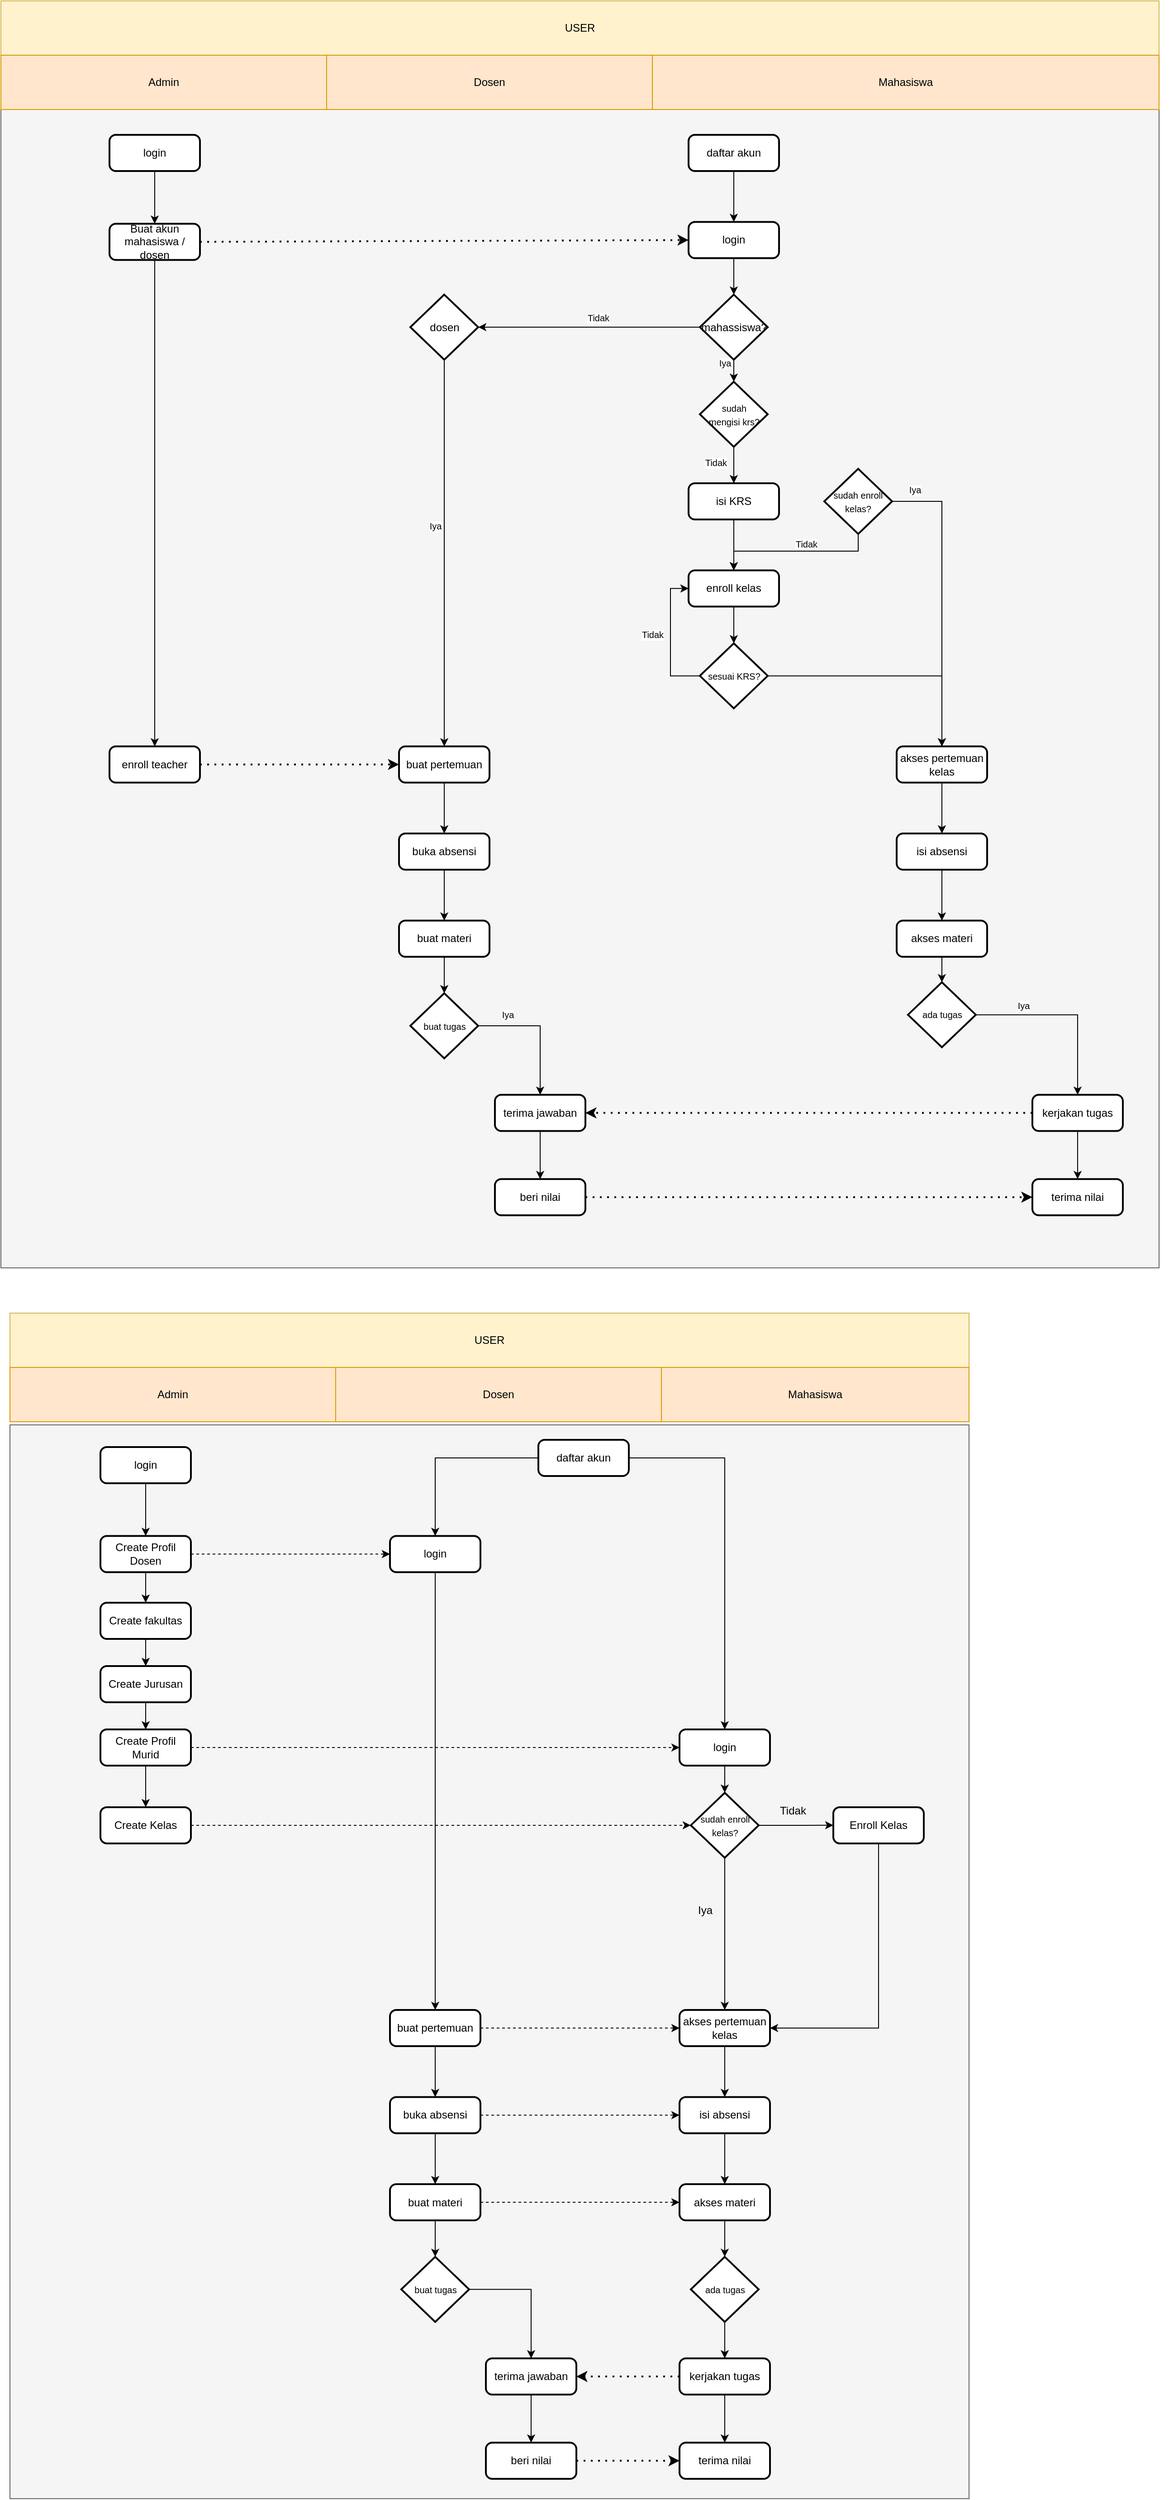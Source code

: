 <mxfile version="18.0.8" type="device"><diagram id="C5RBs43oDa-KdzZeNtuy" name="Page-1"><mxGraphModel dx="1249" dy="1158" grid="1" gridSize="10" guides="1" tooltips="1" connect="1" arrows="1" fold="1" page="1" pageScale="1" pageWidth="827" pageHeight="1169" math="0" shadow="0"><root><mxCell id="WIyWlLk6GJQsqaUBKTNV-0"/><mxCell id="WIyWlLk6GJQsqaUBKTNV-1" parent="WIyWlLk6GJQsqaUBKTNV-0"/><mxCell id="b7F_dF6Ou-ItBb_28GjG-196" value="" style="whiteSpace=wrap;html=1;aspect=fixed;fontSize=10;strokeWidth=1;fillColor=#f5f5f5;strokeColor=#666666;fontColor=#333333;" parent="WIyWlLk6GJQsqaUBKTNV-1" vertex="1"><mxGeometry x="1040" y="240" width="1280" height="1280" as="geometry"/></mxCell><mxCell id="b7F_dF6Ou-ItBb_28GjG-5" value="" style="group" parent="WIyWlLk6GJQsqaUBKTNV-1" vertex="1" connectable="0"><mxGeometry x="1040" y="120" width="1280" height="120" as="geometry"/></mxCell><mxCell id="b7F_dF6Ou-ItBb_28GjG-0" value="USER" style="rounded=0;whiteSpace=wrap;html=1;fillColor=#fff2cc;strokeColor=#d6b656;" parent="b7F_dF6Ou-ItBb_28GjG-5" vertex="1"><mxGeometry width="1280" height="60" as="geometry"/></mxCell><mxCell id="b7F_dF6Ou-ItBb_28GjG-1" value="Admin" style="rounded=0;whiteSpace=wrap;html=1;fillColor=#ffe6cc;strokeColor=#d79b00;" parent="b7F_dF6Ou-ItBb_28GjG-5" vertex="1"><mxGeometry y="60" width="360" height="60" as="geometry"/></mxCell><mxCell id="b7F_dF6Ou-ItBb_28GjG-3" value="Dosen" style="rounded=0;whiteSpace=wrap;html=1;fillColor=#ffe6cc;strokeColor=#d79b00;" parent="b7F_dF6Ou-ItBb_28GjG-5" vertex="1"><mxGeometry x="360" y="60" width="360" height="60" as="geometry"/></mxCell><mxCell id="b7F_dF6Ou-ItBb_28GjG-4" value="Mahasiswa" style="rounded=0;whiteSpace=wrap;html=1;fillColor=#ffe6cc;strokeColor=#d79b00;" parent="b7F_dF6Ou-ItBb_28GjG-5" vertex="1"><mxGeometry x="720" y="60" width="560" height="60" as="geometry"/></mxCell><mxCell id="b7F_dF6Ou-ItBb_28GjG-195" style="edgeStyle=orthogonalEdgeStyle;rounded=0;orthogonalLoop=1;jettySize=auto;html=1;entryX=0.5;entryY=0;entryDx=0;entryDy=0;fontSize=10;endArrow=classic;endFill=1;" parent="WIyWlLk6GJQsqaUBKTNV-1" source="b7F_dF6Ou-ItBb_28GjG-115" target="b7F_dF6Ou-ItBb_28GjG-159" edge="1"><mxGeometry relative="1" as="geometry"/></mxCell><mxCell id="b7F_dF6Ou-ItBb_28GjG-115" value="&lt;font style=&quot;font-size: 12px&quot;&gt;Buat akun mahasiswa / dosen&lt;/font&gt;" style="rounded=1;whiteSpace=wrap;html=1;absoluteArcSize=1;arcSize=14;strokeWidth=2;fontSize=10;perimeterSpacing=0;" parent="WIyWlLk6GJQsqaUBKTNV-1" vertex="1"><mxGeometry x="1160" y="366.25" width="100" height="40" as="geometry"/></mxCell><mxCell id="b7F_dF6Ou-ItBb_28GjG-172" style="edgeStyle=orthogonalEdgeStyle;rounded=0;orthogonalLoop=1;jettySize=auto;html=1;entryX=0.5;entryY=0;entryDx=0;entryDy=0;fontSize=10;" parent="WIyWlLk6GJQsqaUBKTNV-1" source="b7F_dF6Ou-ItBb_28GjG-120" target="b7F_dF6Ou-ItBb_28GjG-125" edge="1"><mxGeometry relative="1" as="geometry"/></mxCell><mxCell id="b7F_dF6Ou-ItBb_28GjG-120" value="&lt;font style=&quot;font-size: 12px&quot;&gt;isi KRS&lt;/font&gt;" style="rounded=1;whiteSpace=wrap;html=1;absoluteArcSize=1;arcSize=14;strokeWidth=2;fontSize=10;" parent="WIyWlLk6GJQsqaUBKTNV-1" vertex="1"><mxGeometry x="1800" y="653" width="100" height="40" as="geometry"/></mxCell><mxCell id="b7F_dF6Ou-ItBb_28GjG-173" style="edgeStyle=orthogonalEdgeStyle;rounded=0;orthogonalLoop=1;jettySize=auto;html=1;entryX=0.5;entryY=0;entryDx=0;entryDy=0;entryPerimeter=0;fontSize=10;" parent="WIyWlLk6GJQsqaUBKTNV-1" source="b7F_dF6Ou-ItBb_28GjG-125" target="b7F_dF6Ou-ItBb_28GjG-129" edge="1"><mxGeometry relative="1" as="geometry"/></mxCell><mxCell id="b7F_dF6Ou-ItBb_28GjG-125" value="&lt;font style=&quot;font-size: 12px&quot;&gt;enroll kelas&lt;/font&gt;" style="rounded=1;whiteSpace=wrap;html=1;absoluteArcSize=1;arcSize=14;strokeWidth=2;fontSize=10;" parent="WIyWlLk6GJQsqaUBKTNV-1" vertex="1"><mxGeometry x="1800" y="749.25" width="100" height="40" as="geometry"/></mxCell><mxCell id="b7F_dF6Ou-ItBb_28GjG-176" style="edgeStyle=orthogonalEdgeStyle;rounded=0;orthogonalLoop=1;jettySize=auto;html=1;entryX=0.5;entryY=0;entryDx=0;entryDy=0;fontSize=10;" parent="WIyWlLk6GJQsqaUBKTNV-1" source="b7F_dF6Ou-ItBb_28GjG-126" target="b7F_dF6Ou-ItBb_28GjG-125" edge="1"><mxGeometry relative="1" as="geometry"><Array as="points"><mxPoint x="1988" y="728"/><mxPoint x="1850" y="728"/></Array></mxGeometry></mxCell><mxCell id="b7F_dF6Ou-ItBb_28GjG-177" style="edgeStyle=orthogonalEdgeStyle;rounded=0;orthogonalLoop=1;jettySize=auto;html=1;fontSize=10;" parent="WIyWlLk6GJQsqaUBKTNV-1" source="b7F_dF6Ou-ItBb_28GjG-126" target="b7F_dF6Ou-ItBb_28GjG-130" edge="1"><mxGeometry relative="1" as="geometry"/></mxCell><mxCell id="b7F_dF6Ou-ItBb_28GjG-126" value="&lt;span style=&quot;font-size: 10px&quot;&gt;sudah enroll kelas?&lt;/span&gt;" style="strokeWidth=2;html=1;shape=mxgraph.flowchart.decision;whiteSpace=wrap;fontSize=12;" parent="WIyWlLk6GJQsqaUBKTNV-1" vertex="1"><mxGeometry x="1950" y="637.07" width="75" height="71.88" as="geometry"/></mxCell><mxCell id="b7F_dF6Ou-ItBb_28GjG-174" style="edgeStyle=orthogonalEdgeStyle;rounded=0;orthogonalLoop=1;jettySize=auto;html=1;fontSize=10;" parent="WIyWlLk6GJQsqaUBKTNV-1" source="b7F_dF6Ou-ItBb_28GjG-129" target="b7F_dF6Ou-ItBb_28GjG-130" edge="1"><mxGeometry relative="1" as="geometry"/></mxCell><mxCell id="b7F_dF6Ou-ItBb_28GjG-178" style="edgeStyle=orthogonalEdgeStyle;rounded=0;orthogonalLoop=1;jettySize=auto;html=1;entryX=0;entryY=0.5;entryDx=0;entryDy=0;fontSize=10;" parent="WIyWlLk6GJQsqaUBKTNV-1" source="b7F_dF6Ou-ItBb_28GjG-129" target="b7F_dF6Ou-ItBb_28GjG-125" edge="1"><mxGeometry relative="1" as="geometry"><Array as="points"><mxPoint x="1780" y="866"/><mxPoint x="1780" y="769"/></Array></mxGeometry></mxCell><mxCell id="b7F_dF6Ou-ItBb_28GjG-129" value="&lt;span style=&quot;font-size: 10px&quot;&gt;sesuai KRS?&lt;/span&gt;" style="strokeWidth=2;html=1;shape=mxgraph.flowchart.decision;whiteSpace=wrap;fontSize=12;" parent="WIyWlLk6GJQsqaUBKTNV-1" vertex="1"><mxGeometry x="1812.5" y="829.87" width="75" height="71.88" as="geometry"/></mxCell><mxCell id="b7F_dF6Ou-ItBb_28GjG-179" style="edgeStyle=orthogonalEdgeStyle;rounded=0;orthogonalLoop=1;jettySize=auto;html=1;entryX=0.5;entryY=0;entryDx=0;entryDy=0;fontSize=10;" parent="WIyWlLk6GJQsqaUBKTNV-1" source="b7F_dF6Ou-ItBb_28GjG-130" target="b7F_dF6Ou-ItBb_28GjG-143" edge="1"><mxGeometry relative="1" as="geometry"/></mxCell><mxCell id="b7F_dF6Ou-ItBb_28GjG-130" value="&lt;span style=&quot;font-size: 12px&quot;&gt;akses pertemuan kelas&lt;/span&gt;" style="rounded=1;whiteSpace=wrap;html=1;absoluteArcSize=1;arcSize=14;strokeWidth=2;fontSize=10;" parent="WIyWlLk6GJQsqaUBKTNV-1" vertex="1"><mxGeometry x="2030" y="943.76" width="100" height="40" as="geometry"/></mxCell><mxCell id="b7F_dF6Ou-ItBb_28GjG-180" style="edgeStyle=orthogonalEdgeStyle;rounded=0;orthogonalLoop=1;jettySize=auto;html=1;entryX=0.5;entryY=0;entryDx=0;entryDy=0;fontSize=10;" parent="WIyWlLk6GJQsqaUBKTNV-1" source="b7F_dF6Ou-ItBb_28GjG-143" target="b7F_dF6Ou-ItBb_28GjG-145" edge="1"><mxGeometry relative="1" as="geometry"/></mxCell><mxCell id="b7F_dF6Ou-ItBb_28GjG-143" value="&lt;span style=&quot;font-size: 12px&quot;&gt;isi absensi&lt;/span&gt;" style="rounded=1;whiteSpace=wrap;html=1;absoluteArcSize=1;arcSize=14;strokeWidth=2;fontSize=10;" parent="WIyWlLk6GJQsqaUBKTNV-1" vertex="1"><mxGeometry x="2030" y="1040.0" width="100" height="40" as="geometry"/></mxCell><mxCell id="b7F_dF6Ou-ItBb_28GjG-181" style="edgeStyle=orthogonalEdgeStyle;rounded=0;orthogonalLoop=1;jettySize=auto;html=1;fontSize=10;" parent="WIyWlLk6GJQsqaUBKTNV-1" source="b7F_dF6Ou-ItBb_28GjG-145" target="b7F_dF6Ou-ItBb_28GjG-146" edge="1"><mxGeometry relative="1" as="geometry"/></mxCell><mxCell id="b7F_dF6Ou-ItBb_28GjG-145" value="&lt;span style=&quot;font-size: 12px&quot;&gt;akses materi&lt;/span&gt;" style="rounded=1;whiteSpace=wrap;html=1;absoluteArcSize=1;arcSize=14;strokeWidth=2;fontSize=10;" parent="WIyWlLk6GJQsqaUBKTNV-1" vertex="1"><mxGeometry x="2030" y="1136.26" width="100" height="40" as="geometry"/></mxCell><mxCell id="b7F_dF6Ou-ItBb_28GjG-182" style="edgeStyle=orthogonalEdgeStyle;rounded=0;orthogonalLoop=1;jettySize=auto;html=1;entryX=0.5;entryY=0;entryDx=0;entryDy=0;fontSize=10;" parent="WIyWlLk6GJQsqaUBKTNV-1" source="b7F_dF6Ou-ItBb_28GjG-146" target="b7F_dF6Ou-ItBb_28GjG-147" edge="1"><mxGeometry relative="1" as="geometry"/></mxCell><mxCell id="b7F_dF6Ou-ItBb_28GjG-146" value="&lt;span style=&quot;font-size: 10px&quot;&gt;ada tugas&lt;/span&gt;" style="strokeWidth=2;html=1;shape=mxgraph.flowchart.decision;whiteSpace=wrap;fontSize=12;" parent="WIyWlLk6GJQsqaUBKTNV-1" vertex="1"><mxGeometry x="2042.5" y="1204.38" width="75" height="71.88" as="geometry"/></mxCell><mxCell id="b7F_dF6Ou-ItBb_28GjG-183" style="edgeStyle=orthogonalEdgeStyle;rounded=0;orthogonalLoop=1;jettySize=auto;html=1;entryX=0.5;entryY=0;entryDx=0;entryDy=0;fontSize=10;" parent="WIyWlLk6GJQsqaUBKTNV-1" source="b7F_dF6Ou-ItBb_28GjG-147" target="b7F_dF6Ou-ItBb_28GjG-148" edge="1"><mxGeometry relative="1" as="geometry"/></mxCell><mxCell id="b7F_dF6Ou-ItBb_28GjG-147" value="&lt;span style=&quot;font-size: 12px&quot;&gt;kerjakan tugas&lt;/span&gt;" style="rounded=1;whiteSpace=wrap;html=1;absoluteArcSize=1;arcSize=14;strokeWidth=2;fontSize=10;" parent="WIyWlLk6GJQsqaUBKTNV-1" vertex="1"><mxGeometry x="2180" y="1328.75" width="100" height="40" as="geometry"/></mxCell><mxCell id="b7F_dF6Ou-ItBb_28GjG-148" value="&lt;span style=&quot;font-size: 12px&quot;&gt;terima nilai&lt;/span&gt;" style="rounded=1;whiteSpace=wrap;html=1;absoluteArcSize=1;arcSize=14;strokeWidth=2;fontSize=10;" parent="WIyWlLk6GJQsqaUBKTNV-1" vertex="1"><mxGeometry x="2180" y="1421.88" width="100" height="40" as="geometry"/></mxCell><mxCell id="b7F_dF6Ou-ItBb_28GjG-185" style="edgeStyle=orthogonalEdgeStyle;rounded=0;orthogonalLoop=1;jettySize=auto;html=1;fontSize=10;" parent="WIyWlLk6GJQsqaUBKTNV-1" source="b7F_dF6Ou-ItBb_28GjG-151" target="b7F_dF6Ou-ItBb_28GjG-152" edge="1"><mxGeometry relative="1" as="geometry"/></mxCell><mxCell id="b7F_dF6Ou-ItBb_28GjG-151" value="&lt;span style=&quot;font-size: 12px&quot;&gt;buat pertemuan&lt;/span&gt;" style="rounded=1;whiteSpace=wrap;html=1;absoluteArcSize=1;arcSize=14;strokeWidth=2;fontSize=10;" parent="WIyWlLk6GJQsqaUBKTNV-1" vertex="1"><mxGeometry x="1480" y="943.76" width="100" height="40" as="geometry"/></mxCell><mxCell id="b7F_dF6Ou-ItBb_28GjG-186" style="edgeStyle=orthogonalEdgeStyle;rounded=0;orthogonalLoop=1;jettySize=auto;html=1;fontSize=10;" parent="WIyWlLk6GJQsqaUBKTNV-1" source="b7F_dF6Ou-ItBb_28GjG-152" target="b7F_dF6Ou-ItBb_28GjG-153" edge="1"><mxGeometry relative="1" as="geometry"/></mxCell><mxCell id="b7F_dF6Ou-ItBb_28GjG-152" value="&lt;span style=&quot;font-size: 12px&quot;&gt;buka absensi&lt;/span&gt;" style="rounded=1;whiteSpace=wrap;html=1;absoluteArcSize=1;arcSize=14;strokeWidth=2;fontSize=10;" parent="WIyWlLk6GJQsqaUBKTNV-1" vertex="1"><mxGeometry x="1480" y="1040" width="100" height="40" as="geometry"/></mxCell><mxCell id="b7F_dF6Ou-ItBb_28GjG-187" style="edgeStyle=orthogonalEdgeStyle;rounded=0;orthogonalLoop=1;jettySize=auto;html=1;fontSize=10;" parent="WIyWlLk6GJQsqaUBKTNV-1" source="b7F_dF6Ou-ItBb_28GjG-153" target="b7F_dF6Ou-ItBb_28GjG-154" edge="1"><mxGeometry relative="1" as="geometry"/></mxCell><mxCell id="b7F_dF6Ou-ItBb_28GjG-153" value="&lt;span style=&quot;font-size: 12px&quot;&gt;buat materi&lt;/span&gt;" style="rounded=1;whiteSpace=wrap;html=1;absoluteArcSize=1;arcSize=14;strokeWidth=2;fontSize=10;" parent="WIyWlLk6GJQsqaUBKTNV-1" vertex="1"><mxGeometry x="1480" y="1136.26" width="100" height="40" as="geometry"/></mxCell><mxCell id="b7F_dF6Ou-ItBb_28GjG-188" style="edgeStyle=orthogonalEdgeStyle;rounded=0;orthogonalLoop=1;jettySize=auto;html=1;fontSize=10;" parent="WIyWlLk6GJQsqaUBKTNV-1" source="b7F_dF6Ou-ItBb_28GjG-154" target="b7F_dF6Ou-ItBb_28GjG-155" edge="1"><mxGeometry relative="1" as="geometry"/></mxCell><mxCell id="b7F_dF6Ou-ItBb_28GjG-154" value="&lt;span style=&quot;font-size: 10px&quot;&gt;buat tugas&lt;/span&gt;" style="strokeWidth=2;html=1;shape=mxgraph.flowchart.decision;whiteSpace=wrap;fontSize=12;" parent="WIyWlLk6GJQsqaUBKTNV-1" vertex="1"><mxGeometry x="1492.5" y="1216.57" width="75" height="71.88" as="geometry"/></mxCell><mxCell id="b7F_dF6Ou-ItBb_28GjG-189" style="edgeStyle=orthogonalEdgeStyle;rounded=0;orthogonalLoop=1;jettySize=auto;html=1;fontSize=10;" parent="WIyWlLk6GJQsqaUBKTNV-1" source="b7F_dF6Ou-ItBb_28GjG-155" target="b7F_dF6Ou-ItBb_28GjG-158" edge="1"><mxGeometry relative="1" as="geometry"/></mxCell><mxCell id="b7F_dF6Ou-ItBb_28GjG-155" value="&lt;span style=&quot;font-size: 12px&quot;&gt;terima jawaban&lt;/span&gt;" style="rounded=1;whiteSpace=wrap;html=1;absoluteArcSize=1;arcSize=14;strokeWidth=2;fontSize=10;" parent="WIyWlLk6GJQsqaUBKTNV-1" vertex="1"><mxGeometry x="1586" y="1328.75" width="100" height="40" as="geometry"/></mxCell><mxCell id="b7F_dF6Ou-ItBb_28GjG-158" value="&lt;span style=&quot;font-size: 12px&quot;&gt;beri nilai&lt;/span&gt;" style="rounded=1;whiteSpace=wrap;html=1;absoluteArcSize=1;arcSize=14;strokeWidth=2;fontSize=10;" parent="WIyWlLk6GJQsqaUBKTNV-1" vertex="1"><mxGeometry x="1586" y="1421.88" width="100" height="40" as="geometry"/></mxCell><mxCell id="b7F_dF6Ou-ItBb_28GjG-159" value="&lt;font style=&quot;font-size: 12px&quot;&gt;enroll teacher&lt;/font&gt;" style="rounded=1;whiteSpace=wrap;html=1;absoluteArcSize=1;arcSize=14;strokeWidth=2;fontSize=10;" parent="WIyWlLk6GJQsqaUBKTNV-1" vertex="1"><mxGeometry x="1160" y="943.76" width="100" height="40" as="geometry"/></mxCell><mxCell id="b7F_dF6Ou-ItBb_28GjG-165" style="edgeStyle=orthogonalEdgeStyle;rounded=0;orthogonalLoop=1;jettySize=auto;html=1;entryX=0.5;entryY=0;entryDx=0;entryDy=0;fontSize=10;" parent="WIyWlLk6GJQsqaUBKTNV-1" source="b7F_dF6Ou-ItBb_28GjG-161" target="b7F_dF6Ou-ItBb_28GjG-162" edge="1"><mxGeometry relative="1" as="geometry"/></mxCell><mxCell id="b7F_dF6Ou-ItBb_28GjG-161" value="&lt;font style=&quot;font-size: 12px&quot;&gt;daftar akun&lt;/font&gt;" style="rounded=1;whiteSpace=wrap;html=1;absoluteArcSize=1;arcSize=14;strokeWidth=2;fontSize=10;" parent="WIyWlLk6GJQsqaUBKTNV-1" vertex="1"><mxGeometry x="1800" y="268" width="100" height="40" as="geometry"/></mxCell><mxCell id="b7F_dF6Ou-ItBb_28GjG-166" style="edgeStyle=orthogonalEdgeStyle;rounded=0;orthogonalLoop=1;jettySize=auto;html=1;entryX=0.5;entryY=0;entryDx=0;entryDy=0;entryPerimeter=0;fontSize=10;" parent="WIyWlLk6GJQsqaUBKTNV-1" source="b7F_dF6Ou-ItBb_28GjG-162" target="b7F_dF6Ou-ItBb_28GjG-163" edge="1"><mxGeometry relative="1" as="geometry"/></mxCell><mxCell id="b7F_dF6Ou-ItBb_28GjG-162" value="&lt;font style=&quot;font-size: 12px&quot;&gt;login&lt;/font&gt;" style="rounded=1;whiteSpace=wrap;html=1;absoluteArcSize=1;arcSize=14;strokeWidth=2;fontSize=10;" parent="WIyWlLk6GJQsqaUBKTNV-1" vertex="1"><mxGeometry x="1800" y="364.25" width="100" height="40" as="geometry"/></mxCell><mxCell id="b7F_dF6Ou-ItBb_28GjG-169" style="edgeStyle=orthogonalEdgeStyle;rounded=0;orthogonalLoop=1;jettySize=auto;html=1;entryX=1;entryY=0.5;entryDx=0;entryDy=0;entryPerimeter=0;fontSize=10;" parent="WIyWlLk6GJQsqaUBKTNV-1" source="b7F_dF6Ou-ItBb_28GjG-163" target="b7F_dF6Ou-ItBb_28GjG-167" edge="1"><mxGeometry relative="1" as="geometry"/></mxCell><mxCell id="b7F_dF6Ou-ItBb_28GjG-197" value="Tidak" style="edgeLabel;html=1;align=center;verticalAlign=middle;resizable=0;points=[];fontSize=10;" parent="b7F_dF6Ou-ItBb_28GjG-169" vertex="1" connectable="0"><mxGeometry x="-0.083" y="1" relative="1" as="geometry"><mxPoint y="-12" as="offset"/></mxGeometry></mxCell><mxCell id="b7F_dF6Ou-ItBb_28GjG-198" value="Tidak" style="edgeLabel;html=1;align=center;verticalAlign=middle;resizable=0;points=[];fontSize=10;" parent="b7F_dF6Ou-ItBb_28GjG-169" vertex="1" connectable="0"><mxGeometry x="-0.083" y="1" relative="1" as="geometry"><mxPoint x="130" y="148" as="offset"/></mxGeometry></mxCell><mxCell id="b7F_dF6Ou-ItBb_28GjG-199" value="Tidak" style="edgeLabel;html=1;align=center;verticalAlign=middle;resizable=0;points=[];fontSize=10;" parent="b7F_dF6Ou-ItBb_28GjG-169" vertex="1" connectable="0"><mxGeometry x="-0.083" y="1" relative="1" as="geometry"><mxPoint x="230" y="238" as="offset"/></mxGeometry></mxCell><mxCell id="b7F_dF6Ou-ItBb_28GjG-200" value="Tidak" style="edgeLabel;html=1;align=center;verticalAlign=middle;resizable=0;points=[];fontSize=10;" parent="b7F_dF6Ou-ItBb_28GjG-169" vertex="1" connectable="0"><mxGeometry x="-0.083" y="1" relative="1" as="geometry"><mxPoint x="60" y="338" as="offset"/></mxGeometry></mxCell><mxCell id="b7F_dF6Ou-ItBb_28GjG-201" value="Iya" style="edgeLabel;html=1;align=center;verticalAlign=middle;resizable=0;points=[];fontSize=10;" parent="b7F_dF6Ou-ItBb_28GjG-169" vertex="1" connectable="0"><mxGeometry x="-0.083" y="1" relative="1" as="geometry"><mxPoint x="470" y="748" as="offset"/></mxGeometry></mxCell><mxCell id="b7F_dF6Ou-ItBb_28GjG-202" value="Iya" style="edgeLabel;html=1;align=center;verticalAlign=middle;resizable=0;points=[];fontSize=10;" parent="b7F_dF6Ou-ItBb_28GjG-169" vertex="1" connectable="0"><mxGeometry x="-0.083" y="1" relative="1" as="geometry"><mxPoint x="350" y="178" as="offset"/></mxGeometry></mxCell><mxCell id="b7F_dF6Ou-ItBb_28GjG-203" value="Iya" style="edgeLabel;html=1;align=center;verticalAlign=middle;resizable=0;points=[];fontSize=10;" parent="b7F_dF6Ou-ItBb_28GjG-169" vertex="1" connectable="0"><mxGeometry x="-0.083" y="1" relative="1" as="geometry"><mxPoint x="140" y="38" as="offset"/></mxGeometry></mxCell><mxCell id="b7F_dF6Ou-ItBb_28GjG-204" value="Iya" style="edgeLabel;html=1;align=center;verticalAlign=middle;resizable=0;points=[];fontSize=10;" parent="b7F_dF6Ou-ItBb_28GjG-169" vertex="1" connectable="0"><mxGeometry x="-0.083" y="1" relative="1" as="geometry"><mxPoint x="-180" y="218" as="offset"/></mxGeometry></mxCell><mxCell id="b7F_dF6Ou-ItBb_28GjG-205" value="Iya" style="edgeLabel;html=1;align=center;verticalAlign=middle;resizable=0;points=[];fontSize=10;" parent="b7F_dF6Ou-ItBb_28GjG-169" vertex="1" connectable="0"><mxGeometry x="-0.083" y="1" relative="1" as="geometry"><mxPoint x="-100" y="758" as="offset"/></mxGeometry></mxCell><mxCell id="b7F_dF6Ou-ItBb_28GjG-170" style="edgeStyle=orthogonalEdgeStyle;rounded=0;orthogonalLoop=1;jettySize=auto;html=1;entryX=0.5;entryY=0;entryDx=0;entryDy=0;entryPerimeter=0;fontSize=10;" parent="WIyWlLk6GJQsqaUBKTNV-1" source="b7F_dF6Ou-ItBb_28GjG-163" target="b7F_dF6Ou-ItBb_28GjG-164" edge="1"><mxGeometry relative="1" as="geometry"/></mxCell><mxCell id="b7F_dF6Ou-ItBb_28GjG-163" value="mahassiswa?" style="strokeWidth=2;html=1;shape=mxgraph.flowchart.decision;whiteSpace=wrap;fontSize=12;" parent="WIyWlLk6GJQsqaUBKTNV-1" vertex="1"><mxGeometry x="1812.5" y="444.57" width="75" height="71.88" as="geometry"/></mxCell><mxCell id="b7F_dF6Ou-ItBb_28GjG-171" style="edgeStyle=orthogonalEdgeStyle;rounded=0;orthogonalLoop=1;jettySize=auto;html=1;entryX=0.5;entryY=0;entryDx=0;entryDy=0;fontSize=10;" parent="WIyWlLk6GJQsqaUBKTNV-1" source="b7F_dF6Ou-ItBb_28GjG-164" target="b7F_dF6Ou-ItBb_28GjG-120" edge="1"><mxGeometry relative="1" as="geometry"/></mxCell><mxCell id="b7F_dF6Ou-ItBb_28GjG-164" value="&lt;font style=&quot;font-size: 10px&quot;&gt;sudah &lt;br&gt;mengisi krs?&lt;/font&gt;" style="strokeWidth=2;html=1;shape=mxgraph.flowchart.decision;whiteSpace=wrap;fontSize=12;" parent="WIyWlLk6GJQsqaUBKTNV-1" vertex="1"><mxGeometry x="1812.5" y="540.81" width="75" height="71.88" as="geometry"/></mxCell><mxCell id="b7F_dF6Ou-ItBb_28GjG-184" style="edgeStyle=orthogonalEdgeStyle;rounded=0;orthogonalLoop=1;jettySize=auto;html=1;entryX=0.5;entryY=0;entryDx=0;entryDy=0;fontSize=10;" parent="WIyWlLk6GJQsqaUBKTNV-1" source="b7F_dF6Ou-ItBb_28GjG-167" target="b7F_dF6Ou-ItBb_28GjG-151" edge="1"><mxGeometry relative="1" as="geometry"/></mxCell><mxCell id="b7F_dF6Ou-ItBb_28GjG-167" value="dosen" style="strokeWidth=2;html=1;shape=mxgraph.flowchart.decision;whiteSpace=wrap;fontSize=12;" parent="WIyWlLk6GJQsqaUBKTNV-1" vertex="1"><mxGeometry x="1492.5" y="444.57" width="75" height="71.88" as="geometry"/></mxCell><mxCell id="b7F_dF6Ou-ItBb_28GjG-191" value="" style="endArrow=classic;dashed=1;html=1;dashPattern=1 3;strokeWidth=2;rounded=0;fontSize=10;exitX=0;exitY=0.5;exitDx=0;exitDy=0;endFill=1;entryX=1;entryY=0.5;entryDx=0;entryDy=0;" parent="WIyWlLk6GJQsqaUBKTNV-1" source="b7F_dF6Ou-ItBb_28GjG-147" target="b7F_dF6Ou-ItBb_28GjG-155" edge="1"><mxGeometry width="50" height="50" relative="1" as="geometry"><mxPoint x="1850" y="1320" as="sourcePoint"/><mxPoint x="1990" y="1400" as="targetPoint"/></mxGeometry></mxCell><mxCell id="b7F_dF6Ou-ItBb_28GjG-192" value="" style="endArrow=classic;dashed=1;html=1;dashPattern=1 3;strokeWidth=2;rounded=0;fontSize=10;exitX=1;exitY=0.5;exitDx=0;exitDy=0;endFill=1;entryX=0;entryY=0.5;entryDx=0;entryDy=0;" parent="WIyWlLk6GJQsqaUBKTNV-1" source="b7F_dF6Ou-ItBb_28GjG-158" target="b7F_dF6Ou-ItBb_28GjG-148" edge="1"><mxGeometry width="50" height="50" relative="1" as="geometry"><mxPoint x="2190" y="1358.75" as="sourcePoint"/><mxPoint x="2190" y="1445" as="targetPoint"/></mxGeometry></mxCell><mxCell id="b7F_dF6Ou-ItBb_28GjG-193" value="" style="endArrow=classic;dashed=1;html=1;dashPattern=1 3;strokeWidth=2;rounded=0;fontSize=10;exitX=1;exitY=0.5;exitDx=0;exitDy=0;endFill=1;entryX=0;entryY=0.5;entryDx=0;entryDy=0;" parent="WIyWlLk6GJQsqaUBKTNV-1" source="b7F_dF6Ou-ItBb_28GjG-115" target="b7F_dF6Ou-ItBb_28GjG-162" edge="1"><mxGeometry width="50" height="50" relative="1" as="geometry"><mxPoint x="1330.0" y="110" as="sourcePoint"/><mxPoint x="1770" y="110" as="targetPoint"/></mxGeometry></mxCell><mxCell id="b7F_dF6Ou-ItBb_28GjG-194" value="" style="endArrow=classic;dashed=1;html=1;dashPattern=1 3;strokeWidth=2;rounded=0;fontSize=10;exitX=1;exitY=0.5;exitDx=0;exitDy=0;endFill=1;entryX=0;entryY=0.5;entryDx=0;entryDy=0;" parent="WIyWlLk6GJQsqaUBKTNV-1" source="b7F_dF6Ou-ItBb_28GjG-159" target="b7F_dF6Ou-ItBb_28GjG-151" edge="1"><mxGeometry width="50" height="50" relative="1" as="geometry"><mxPoint x="1330" y="855.21" as="sourcePoint"/><mxPoint x="1740" y="855.21" as="targetPoint"/></mxGeometry></mxCell><mxCell id="b7F_dF6Ou-ItBb_28GjG-208" style="edgeStyle=orthogonalEdgeStyle;rounded=0;orthogonalLoop=1;jettySize=auto;html=1;fontSize=10;endArrow=classic;endFill=1;" parent="WIyWlLk6GJQsqaUBKTNV-1" source="b7F_dF6Ou-ItBb_28GjG-207" target="b7F_dF6Ou-ItBb_28GjG-115" edge="1"><mxGeometry relative="1" as="geometry"/></mxCell><mxCell id="b7F_dF6Ou-ItBb_28GjG-207" value="&lt;font style=&quot;font-size: 12px&quot;&gt;login&lt;/font&gt;" style="rounded=1;whiteSpace=wrap;html=1;absoluteArcSize=1;arcSize=14;strokeWidth=2;fontSize=10;" parent="WIyWlLk6GJQsqaUBKTNV-1" vertex="1"><mxGeometry x="1160" y="268" width="100" height="40" as="geometry"/></mxCell><mxCell id="BOdnV4bRbVkiVB5arSTA-1" value="" style="group" vertex="1" connectable="0" parent="WIyWlLk6GJQsqaUBKTNV-1"><mxGeometry x="1050" y="1570" width="1280" height="120" as="geometry"/></mxCell><mxCell id="BOdnV4bRbVkiVB5arSTA-99" value="" style="group" vertex="1" connectable="0" parent="BOdnV4bRbVkiVB5arSTA-1"><mxGeometry width="1060" height="120" as="geometry"/></mxCell><mxCell id="BOdnV4bRbVkiVB5arSTA-2" value="USER" style="rounded=0;whiteSpace=wrap;html=1;fillColor=#fff2cc;strokeColor=#d6b656;" vertex="1" parent="BOdnV4bRbVkiVB5arSTA-99"><mxGeometry width="1060" height="60" as="geometry"/></mxCell><mxCell id="BOdnV4bRbVkiVB5arSTA-3" value="Admin" style="rounded=0;whiteSpace=wrap;html=1;fillColor=#ffe6cc;strokeColor=#d79b00;" vertex="1" parent="BOdnV4bRbVkiVB5arSTA-99"><mxGeometry y="60" width="360" height="60" as="geometry"/></mxCell><mxCell id="BOdnV4bRbVkiVB5arSTA-4" value="Dosen" style="rounded=0;whiteSpace=wrap;html=1;fillColor=#ffe6cc;strokeColor=#d79b00;" vertex="1" parent="BOdnV4bRbVkiVB5arSTA-99"><mxGeometry x="360" y="60" width="360" height="60" as="geometry"/></mxCell><mxCell id="BOdnV4bRbVkiVB5arSTA-5" value="Mahasiswa" style="rounded=0;whiteSpace=wrap;html=1;fillColor=#ffe6cc;strokeColor=#d79b00;" vertex="1" parent="BOdnV4bRbVkiVB5arSTA-99"><mxGeometry x="720" y="60" width="340" height="60" as="geometry"/></mxCell><mxCell id="BOdnV4bRbVkiVB5arSTA-98" value="" style="group" vertex="1" connectable="0" parent="WIyWlLk6GJQsqaUBKTNV-1"><mxGeometry x="1050" y="1693.5" width="1060" height="1186.5" as="geometry"/></mxCell><mxCell id="BOdnV4bRbVkiVB5arSTA-97" value="" style="rounded=0;whiteSpace=wrap;html=1;fillColor=#f5f5f5;fontColor=#333333;strokeColor=#666666;" vertex="1" parent="BOdnV4bRbVkiVB5arSTA-98"><mxGeometry width="1060" height="1186.5" as="geometry"/></mxCell><mxCell id="BOdnV4bRbVkiVB5arSTA-7" value="&lt;font style=&quot;font-size: 12px&quot;&gt;Create Profil Dosen&lt;/font&gt;" style="rounded=1;whiteSpace=wrap;html=1;absoluteArcSize=1;arcSize=14;strokeWidth=2;fontSize=10;perimeterSpacing=0;" vertex="1" parent="BOdnV4bRbVkiVB5arSTA-98"><mxGeometry x="100" y="122.75" width="100" height="40" as="geometry"/></mxCell><mxCell id="BOdnV4bRbVkiVB5arSTA-14" value="&lt;span style=&quot;font-size: 10px&quot;&gt;sudah enroll kelas?&lt;/span&gt;" style="strokeWidth=2;html=1;shape=mxgraph.flowchart.decision;whiteSpace=wrap;fontSize=12;" vertex="1" parent="BOdnV4bRbVkiVB5arSTA-98"><mxGeometry x="752.5" y="406.5" width="75" height="71.88" as="geometry"/></mxCell><mxCell id="BOdnV4bRbVkiVB5arSTA-19" value="&lt;span style=&quot;font-size: 12px&quot;&gt;akses pertemuan kelas&lt;/span&gt;" style="rounded=1;whiteSpace=wrap;html=1;absoluteArcSize=1;arcSize=14;strokeWidth=2;fontSize=10;" vertex="1" parent="BOdnV4bRbVkiVB5arSTA-98"><mxGeometry x="740" y="646.5" width="100" height="40" as="geometry"/></mxCell><mxCell id="BOdnV4bRbVkiVB5arSTA-13" style="edgeStyle=orthogonalEdgeStyle;rounded=0;orthogonalLoop=1;jettySize=auto;html=1;fontSize=10;" edge="1" parent="BOdnV4bRbVkiVB5arSTA-98" source="BOdnV4bRbVkiVB5arSTA-14" target="BOdnV4bRbVkiVB5arSTA-19"><mxGeometry relative="1" as="geometry"/></mxCell><mxCell id="BOdnV4bRbVkiVB5arSTA-21" value="&lt;span style=&quot;font-size: 12px&quot;&gt;isi absensi&lt;/span&gt;" style="rounded=1;whiteSpace=wrap;html=1;absoluteArcSize=1;arcSize=14;strokeWidth=2;fontSize=10;" vertex="1" parent="BOdnV4bRbVkiVB5arSTA-98"><mxGeometry x="740" y="742.74" width="100" height="40" as="geometry"/></mxCell><mxCell id="BOdnV4bRbVkiVB5arSTA-18" style="edgeStyle=orthogonalEdgeStyle;rounded=0;orthogonalLoop=1;jettySize=auto;html=1;entryX=0.5;entryY=0;entryDx=0;entryDy=0;fontSize=10;" edge="1" parent="BOdnV4bRbVkiVB5arSTA-98" source="BOdnV4bRbVkiVB5arSTA-19" target="BOdnV4bRbVkiVB5arSTA-21"><mxGeometry relative="1" as="geometry"/></mxCell><mxCell id="BOdnV4bRbVkiVB5arSTA-23" value="&lt;span style=&quot;font-size: 12px&quot;&gt;akses materi&lt;/span&gt;" style="rounded=1;whiteSpace=wrap;html=1;absoluteArcSize=1;arcSize=14;strokeWidth=2;fontSize=10;" vertex="1" parent="BOdnV4bRbVkiVB5arSTA-98"><mxGeometry x="740" y="839" width="100" height="40" as="geometry"/></mxCell><mxCell id="BOdnV4bRbVkiVB5arSTA-20" style="edgeStyle=orthogonalEdgeStyle;rounded=0;orthogonalLoop=1;jettySize=auto;html=1;entryX=0.5;entryY=0;entryDx=0;entryDy=0;fontSize=10;" edge="1" parent="BOdnV4bRbVkiVB5arSTA-98" source="BOdnV4bRbVkiVB5arSTA-21" target="BOdnV4bRbVkiVB5arSTA-23"><mxGeometry relative="1" as="geometry"/></mxCell><mxCell id="BOdnV4bRbVkiVB5arSTA-25" value="&lt;span style=&quot;font-size: 10px&quot;&gt;ada tugas&lt;/span&gt;" style="strokeWidth=2;html=1;shape=mxgraph.flowchart.decision;whiteSpace=wrap;fontSize=12;" vertex="1" parent="BOdnV4bRbVkiVB5arSTA-98"><mxGeometry x="752.5" y="919.31" width="75" height="71.88" as="geometry"/></mxCell><mxCell id="BOdnV4bRbVkiVB5arSTA-22" style="edgeStyle=orthogonalEdgeStyle;rounded=0;orthogonalLoop=1;jettySize=auto;html=1;fontSize=10;" edge="1" parent="BOdnV4bRbVkiVB5arSTA-98" source="BOdnV4bRbVkiVB5arSTA-23" target="BOdnV4bRbVkiVB5arSTA-25"><mxGeometry relative="1" as="geometry"/></mxCell><mxCell id="BOdnV4bRbVkiVB5arSTA-27" value="&lt;span style=&quot;font-size: 12px&quot;&gt;kerjakan tugas&lt;/span&gt;" style="rounded=1;whiteSpace=wrap;html=1;absoluteArcSize=1;arcSize=14;strokeWidth=2;fontSize=10;" vertex="1" parent="BOdnV4bRbVkiVB5arSTA-98"><mxGeometry x="740" y="1031.49" width="100" height="40" as="geometry"/></mxCell><mxCell id="BOdnV4bRbVkiVB5arSTA-24" style="edgeStyle=orthogonalEdgeStyle;rounded=0;orthogonalLoop=1;jettySize=auto;html=1;entryX=0.5;entryY=0;entryDx=0;entryDy=0;fontSize=10;" edge="1" parent="BOdnV4bRbVkiVB5arSTA-98" source="BOdnV4bRbVkiVB5arSTA-25" target="BOdnV4bRbVkiVB5arSTA-27"><mxGeometry relative="1" as="geometry"/></mxCell><mxCell id="BOdnV4bRbVkiVB5arSTA-28" value="&lt;span style=&quot;font-size: 12px&quot;&gt;terima nilai&lt;/span&gt;" style="rounded=1;whiteSpace=wrap;html=1;absoluteArcSize=1;arcSize=14;strokeWidth=2;fontSize=10;" vertex="1" parent="BOdnV4bRbVkiVB5arSTA-98"><mxGeometry x="740" y="1124.62" width="100" height="40" as="geometry"/></mxCell><mxCell id="BOdnV4bRbVkiVB5arSTA-26" style="edgeStyle=orthogonalEdgeStyle;rounded=0;orthogonalLoop=1;jettySize=auto;html=1;entryX=0.5;entryY=0;entryDx=0;entryDy=0;fontSize=10;" edge="1" parent="BOdnV4bRbVkiVB5arSTA-98" source="BOdnV4bRbVkiVB5arSTA-27" target="BOdnV4bRbVkiVB5arSTA-28"><mxGeometry relative="1" as="geometry"/></mxCell><mxCell id="BOdnV4bRbVkiVB5arSTA-87" style="edgeStyle=orthogonalEdgeStyle;rounded=0;orthogonalLoop=1;jettySize=auto;html=1;entryX=0;entryY=0.5;entryDx=0;entryDy=0;dashed=1;" edge="1" parent="BOdnV4bRbVkiVB5arSTA-98" source="BOdnV4bRbVkiVB5arSTA-30" target="BOdnV4bRbVkiVB5arSTA-19"><mxGeometry relative="1" as="geometry"/></mxCell><mxCell id="BOdnV4bRbVkiVB5arSTA-30" value="&lt;span style=&quot;font-size: 12px&quot;&gt;buat pertemuan&lt;/span&gt;" style="rounded=1;whiteSpace=wrap;html=1;absoluteArcSize=1;arcSize=14;strokeWidth=2;fontSize=10;" vertex="1" parent="BOdnV4bRbVkiVB5arSTA-98"><mxGeometry x="420" y="646.5" width="100" height="40" as="geometry"/></mxCell><mxCell id="BOdnV4bRbVkiVB5arSTA-75" style="edgeStyle=orthogonalEdgeStyle;rounded=0;orthogonalLoop=1;jettySize=auto;html=1;entryX=0;entryY=0.5;entryDx=0;entryDy=0;dashed=1;" edge="1" parent="BOdnV4bRbVkiVB5arSTA-98" source="BOdnV4bRbVkiVB5arSTA-32" target="BOdnV4bRbVkiVB5arSTA-21"><mxGeometry relative="1" as="geometry"/></mxCell><mxCell id="BOdnV4bRbVkiVB5arSTA-32" value="&lt;span style=&quot;font-size: 12px&quot;&gt;buka absensi&lt;/span&gt;" style="rounded=1;whiteSpace=wrap;html=1;absoluteArcSize=1;arcSize=14;strokeWidth=2;fontSize=10;" vertex="1" parent="BOdnV4bRbVkiVB5arSTA-98"><mxGeometry x="420" y="742.74" width="100" height="40" as="geometry"/></mxCell><mxCell id="BOdnV4bRbVkiVB5arSTA-29" style="edgeStyle=orthogonalEdgeStyle;rounded=0;orthogonalLoop=1;jettySize=auto;html=1;fontSize=10;" edge="1" parent="BOdnV4bRbVkiVB5arSTA-98" source="BOdnV4bRbVkiVB5arSTA-30" target="BOdnV4bRbVkiVB5arSTA-32"><mxGeometry relative="1" as="geometry"/></mxCell><mxCell id="BOdnV4bRbVkiVB5arSTA-76" style="edgeStyle=orthogonalEdgeStyle;rounded=0;orthogonalLoop=1;jettySize=auto;html=1;dashed=1;" edge="1" parent="BOdnV4bRbVkiVB5arSTA-98" source="BOdnV4bRbVkiVB5arSTA-34" target="BOdnV4bRbVkiVB5arSTA-23"><mxGeometry relative="1" as="geometry"/></mxCell><mxCell id="BOdnV4bRbVkiVB5arSTA-34" value="&lt;span style=&quot;font-size: 12px&quot;&gt;buat materi&lt;/span&gt;" style="rounded=1;whiteSpace=wrap;html=1;absoluteArcSize=1;arcSize=14;strokeWidth=2;fontSize=10;" vertex="1" parent="BOdnV4bRbVkiVB5arSTA-98"><mxGeometry x="420" y="839" width="100" height="40" as="geometry"/></mxCell><mxCell id="BOdnV4bRbVkiVB5arSTA-31" style="edgeStyle=orthogonalEdgeStyle;rounded=0;orthogonalLoop=1;jettySize=auto;html=1;fontSize=10;" edge="1" parent="BOdnV4bRbVkiVB5arSTA-98" source="BOdnV4bRbVkiVB5arSTA-32" target="BOdnV4bRbVkiVB5arSTA-34"><mxGeometry relative="1" as="geometry"/></mxCell><mxCell id="BOdnV4bRbVkiVB5arSTA-36" value="&lt;span style=&quot;font-size: 10px&quot;&gt;buat tugas&lt;/span&gt;" style="strokeWidth=2;html=1;shape=mxgraph.flowchart.decision;whiteSpace=wrap;fontSize=12;" vertex="1" parent="BOdnV4bRbVkiVB5arSTA-98"><mxGeometry x="432.5" y="919.31" width="75" height="71.88" as="geometry"/></mxCell><mxCell id="BOdnV4bRbVkiVB5arSTA-33" style="edgeStyle=orthogonalEdgeStyle;rounded=0;orthogonalLoop=1;jettySize=auto;html=1;fontSize=10;" edge="1" parent="BOdnV4bRbVkiVB5arSTA-98" source="BOdnV4bRbVkiVB5arSTA-34" target="BOdnV4bRbVkiVB5arSTA-36"><mxGeometry relative="1" as="geometry"/></mxCell><mxCell id="BOdnV4bRbVkiVB5arSTA-38" value="&lt;span style=&quot;font-size: 12px&quot;&gt;terima jawaban&lt;/span&gt;" style="rounded=1;whiteSpace=wrap;html=1;absoluteArcSize=1;arcSize=14;strokeWidth=2;fontSize=10;" vertex="1" parent="BOdnV4bRbVkiVB5arSTA-98"><mxGeometry x="526" y="1031.49" width="100" height="40" as="geometry"/></mxCell><mxCell id="BOdnV4bRbVkiVB5arSTA-35" style="edgeStyle=orthogonalEdgeStyle;rounded=0;orthogonalLoop=1;jettySize=auto;html=1;fontSize=10;" edge="1" parent="BOdnV4bRbVkiVB5arSTA-98" source="BOdnV4bRbVkiVB5arSTA-36" target="BOdnV4bRbVkiVB5arSTA-38"><mxGeometry relative="1" as="geometry"/></mxCell><mxCell id="BOdnV4bRbVkiVB5arSTA-39" value="&lt;span style=&quot;font-size: 12px&quot;&gt;beri nilai&lt;/span&gt;" style="rounded=1;whiteSpace=wrap;html=1;absoluteArcSize=1;arcSize=14;strokeWidth=2;fontSize=10;" vertex="1" parent="BOdnV4bRbVkiVB5arSTA-98"><mxGeometry x="526" y="1124.62" width="100" height="40" as="geometry"/></mxCell><mxCell id="BOdnV4bRbVkiVB5arSTA-37" style="edgeStyle=orthogonalEdgeStyle;rounded=0;orthogonalLoop=1;jettySize=auto;html=1;fontSize=10;" edge="1" parent="BOdnV4bRbVkiVB5arSTA-98" source="BOdnV4bRbVkiVB5arSTA-38" target="BOdnV4bRbVkiVB5arSTA-39"><mxGeometry relative="1" as="geometry"/></mxCell><mxCell id="BOdnV4bRbVkiVB5arSTA-42" value="&lt;font style=&quot;font-size: 12px&quot;&gt;daftar akun&lt;/font&gt;" style="rounded=1;whiteSpace=wrap;html=1;absoluteArcSize=1;arcSize=14;strokeWidth=2;fontSize=10;" vertex="1" parent="BOdnV4bRbVkiVB5arSTA-98"><mxGeometry x="584" y="16.5" width="100" height="40" as="geometry"/></mxCell><mxCell id="BOdnV4bRbVkiVB5arSTA-86" style="edgeStyle=orthogonalEdgeStyle;rounded=0;orthogonalLoop=1;jettySize=auto;html=1;entryX=0.5;entryY=0;entryDx=0;entryDy=0;entryPerimeter=0;" edge="1" parent="BOdnV4bRbVkiVB5arSTA-98" source="BOdnV4bRbVkiVB5arSTA-44" target="BOdnV4bRbVkiVB5arSTA-14"><mxGeometry relative="1" as="geometry"/></mxCell><mxCell id="BOdnV4bRbVkiVB5arSTA-44" value="&lt;font style=&quot;font-size: 12px&quot;&gt;login&lt;/font&gt;" style="rounded=1;whiteSpace=wrap;html=1;absoluteArcSize=1;arcSize=14;strokeWidth=2;fontSize=10;" vertex="1" parent="BOdnV4bRbVkiVB5arSTA-98"><mxGeometry x="740" y="336.5" width="100" height="40" as="geometry"/></mxCell><mxCell id="BOdnV4bRbVkiVB5arSTA-41" style="edgeStyle=orthogonalEdgeStyle;rounded=0;orthogonalLoop=1;jettySize=auto;html=1;entryX=0.5;entryY=0;entryDx=0;entryDy=0;fontSize=10;" edge="1" parent="BOdnV4bRbVkiVB5arSTA-98" source="BOdnV4bRbVkiVB5arSTA-42" target="BOdnV4bRbVkiVB5arSTA-44"><mxGeometry relative="1" as="geometry"/></mxCell><mxCell id="BOdnV4bRbVkiVB5arSTA-61" value="" style="endArrow=classic;dashed=1;html=1;dashPattern=1 3;strokeWidth=2;rounded=0;fontSize=10;exitX=0;exitY=0.5;exitDx=0;exitDy=0;endFill=1;entryX=1;entryY=0.5;entryDx=0;entryDy=0;" edge="1" parent="BOdnV4bRbVkiVB5arSTA-98" source="BOdnV4bRbVkiVB5arSTA-27" target="BOdnV4bRbVkiVB5arSTA-38"><mxGeometry width="50" height="50" relative="1" as="geometry"><mxPoint x="790" y="1022.74" as="sourcePoint"/><mxPoint x="930" y="1102.74" as="targetPoint"/></mxGeometry></mxCell><mxCell id="BOdnV4bRbVkiVB5arSTA-62" value="" style="endArrow=classic;dashed=1;html=1;dashPattern=1 3;strokeWidth=2;rounded=0;fontSize=10;exitX=1;exitY=0.5;exitDx=0;exitDy=0;endFill=1;entryX=0;entryY=0.5;entryDx=0;entryDy=0;" edge="1" parent="BOdnV4bRbVkiVB5arSTA-98" source="BOdnV4bRbVkiVB5arSTA-39" target="BOdnV4bRbVkiVB5arSTA-28"><mxGeometry width="50" height="50" relative="1" as="geometry"><mxPoint x="1130" y="1061.49" as="sourcePoint"/><mxPoint x="1130" y="1147.74" as="targetPoint"/></mxGeometry></mxCell><mxCell id="BOdnV4bRbVkiVB5arSTA-65" style="edgeStyle=orthogonalEdgeStyle;rounded=0;orthogonalLoop=1;jettySize=auto;html=1;fontSize=10;endArrow=classic;endFill=1;" edge="1" parent="BOdnV4bRbVkiVB5arSTA-98" source="BOdnV4bRbVkiVB5arSTA-66" target="BOdnV4bRbVkiVB5arSTA-7"><mxGeometry relative="1" as="geometry"/></mxCell><mxCell id="BOdnV4bRbVkiVB5arSTA-66" value="&lt;font style=&quot;font-size: 12px&quot;&gt;login&lt;/font&gt;" style="rounded=1;whiteSpace=wrap;html=1;absoluteArcSize=1;arcSize=14;strokeWidth=2;fontSize=10;" vertex="1" parent="BOdnV4bRbVkiVB5arSTA-98"><mxGeometry x="100" y="24.5" width="100" height="40" as="geometry"/></mxCell><mxCell id="BOdnV4bRbVkiVB5arSTA-67" value="&lt;span style=&quot;font-size: 12px;&quot;&gt;Create fakultas&lt;/span&gt;" style="rounded=1;whiteSpace=wrap;html=1;absoluteArcSize=1;arcSize=14;strokeWidth=2;fontSize=10;perimeterSpacing=0;" vertex="1" parent="BOdnV4bRbVkiVB5arSTA-98"><mxGeometry x="100" y="196.5" width="100" height="40" as="geometry"/></mxCell><mxCell id="BOdnV4bRbVkiVB5arSTA-70" style="edgeStyle=orthogonalEdgeStyle;rounded=0;orthogonalLoop=1;jettySize=auto;html=1;" edge="1" parent="BOdnV4bRbVkiVB5arSTA-98" source="BOdnV4bRbVkiVB5arSTA-7" target="BOdnV4bRbVkiVB5arSTA-67"><mxGeometry relative="1" as="geometry"/></mxCell><mxCell id="BOdnV4bRbVkiVB5arSTA-69" value="&lt;span style=&quot;font-size: 12px;&quot;&gt;Create Jurusan&lt;/span&gt;" style="rounded=1;whiteSpace=wrap;html=1;absoluteArcSize=1;arcSize=14;strokeWidth=2;fontSize=10;perimeterSpacing=0;" vertex="1" parent="BOdnV4bRbVkiVB5arSTA-98"><mxGeometry x="100" y="266.5" width="100" height="40" as="geometry"/></mxCell><mxCell id="BOdnV4bRbVkiVB5arSTA-71" style="edgeStyle=orthogonalEdgeStyle;rounded=0;orthogonalLoop=1;jettySize=auto;html=1;entryX=0.5;entryY=0;entryDx=0;entryDy=0;" edge="1" parent="BOdnV4bRbVkiVB5arSTA-98" source="BOdnV4bRbVkiVB5arSTA-67" target="BOdnV4bRbVkiVB5arSTA-69"><mxGeometry relative="1" as="geometry"/></mxCell><mxCell id="BOdnV4bRbVkiVB5arSTA-77" style="edgeStyle=orthogonalEdgeStyle;rounded=0;orthogonalLoop=1;jettySize=auto;html=1;entryX=0;entryY=0.5;entryDx=0;entryDy=0;entryPerimeter=0;dashed=1;" edge="1" parent="BOdnV4bRbVkiVB5arSTA-98" source="BOdnV4bRbVkiVB5arSTA-72" target="BOdnV4bRbVkiVB5arSTA-14"><mxGeometry relative="1" as="geometry"/></mxCell><mxCell id="BOdnV4bRbVkiVB5arSTA-72" value="&lt;span style=&quot;font-size: 12px;&quot;&gt;Create Kelas&lt;/span&gt;" style="rounded=1;whiteSpace=wrap;html=1;absoluteArcSize=1;arcSize=14;strokeWidth=2;fontSize=10;perimeterSpacing=0;" vertex="1" parent="BOdnV4bRbVkiVB5arSTA-98"><mxGeometry x="100" y="422.44" width="100" height="40" as="geometry"/></mxCell><mxCell id="BOdnV4bRbVkiVB5arSTA-85" style="edgeStyle=orthogonalEdgeStyle;rounded=0;orthogonalLoop=1;jettySize=auto;html=1;entryX=0.5;entryY=0;entryDx=0;entryDy=0;" edge="1" parent="BOdnV4bRbVkiVB5arSTA-98" source="BOdnV4bRbVkiVB5arSTA-78" target="BOdnV4bRbVkiVB5arSTA-30"><mxGeometry relative="1" as="geometry"/></mxCell><mxCell id="BOdnV4bRbVkiVB5arSTA-78" value="&lt;font style=&quot;font-size: 12px&quot;&gt;login&lt;/font&gt;" style="rounded=1;whiteSpace=wrap;html=1;absoluteArcSize=1;arcSize=14;strokeWidth=2;fontSize=10;" vertex="1" parent="BOdnV4bRbVkiVB5arSTA-98"><mxGeometry x="420" y="122.75" width="100" height="40" as="geometry"/></mxCell><mxCell id="BOdnV4bRbVkiVB5arSTA-82" style="edgeStyle=orthogonalEdgeStyle;rounded=0;orthogonalLoop=1;jettySize=auto;html=1;dashed=1;" edge="1" parent="BOdnV4bRbVkiVB5arSTA-98" source="BOdnV4bRbVkiVB5arSTA-7" target="BOdnV4bRbVkiVB5arSTA-78"><mxGeometry relative="1" as="geometry"/></mxCell><mxCell id="BOdnV4bRbVkiVB5arSTA-80" style="edgeStyle=orthogonalEdgeStyle;rounded=0;orthogonalLoop=1;jettySize=auto;html=1;" edge="1" parent="BOdnV4bRbVkiVB5arSTA-98" source="BOdnV4bRbVkiVB5arSTA-42" target="BOdnV4bRbVkiVB5arSTA-78"><mxGeometry relative="1" as="geometry"/></mxCell><mxCell id="BOdnV4bRbVkiVB5arSTA-92" style="edgeStyle=orthogonalEdgeStyle;rounded=0;orthogonalLoop=1;jettySize=auto;html=1;entryX=1;entryY=0.5;entryDx=0;entryDy=0;" edge="1" parent="BOdnV4bRbVkiVB5arSTA-98" source="BOdnV4bRbVkiVB5arSTA-88" target="BOdnV4bRbVkiVB5arSTA-19"><mxGeometry relative="1" as="geometry"><Array as="points"><mxPoint x="960" y="666.5"/></Array></mxGeometry></mxCell><mxCell id="BOdnV4bRbVkiVB5arSTA-88" value="&lt;span style=&quot;font-size: 12px&quot;&gt;Enroll Kelas&lt;/span&gt;" style="rounded=1;whiteSpace=wrap;html=1;absoluteArcSize=1;arcSize=14;strokeWidth=2;fontSize=10;" vertex="1" parent="BOdnV4bRbVkiVB5arSTA-98"><mxGeometry x="910" y="422.44" width="100" height="40" as="geometry"/></mxCell><mxCell id="BOdnV4bRbVkiVB5arSTA-90" value="Iya" style="text;html=1;align=center;verticalAlign=middle;resizable=0;points=[];autosize=1;strokeColor=none;fillColor=none;" vertex="1" parent="BOdnV4bRbVkiVB5arSTA-98"><mxGeometry x="752.5" y="526.5" width="30" height="20" as="geometry"/></mxCell><mxCell id="BOdnV4bRbVkiVB5arSTA-91" value="Tidak" style="text;html=1;align=center;verticalAlign=middle;resizable=0;points=[];autosize=1;strokeColor=none;fillColor=none;" vertex="1" parent="BOdnV4bRbVkiVB5arSTA-98"><mxGeometry x="845" y="416.5" width="40" height="20" as="geometry"/></mxCell><mxCell id="BOdnV4bRbVkiVB5arSTA-95" style="edgeStyle=orthogonalEdgeStyle;rounded=0;orthogonalLoop=1;jettySize=auto;html=1;entryX=0.5;entryY=0;entryDx=0;entryDy=0;" edge="1" parent="BOdnV4bRbVkiVB5arSTA-98" source="BOdnV4bRbVkiVB5arSTA-93" target="BOdnV4bRbVkiVB5arSTA-72"><mxGeometry relative="1" as="geometry"/></mxCell><mxCell id="BOdnV4bRbVkiVB5arSTA-96" style="edgeStyle=orthogonalEdgeStyle;rounded=0;orthogonalLoop=1;jettySize=auto;html=1;dashed=1;" edge="1" parent="BOdnV4bRbVkiVB5arSTA-98" source="BOdnV4bRbVkiVB5arSTA-93" target="BOdnV4bRbVkiVB5arSTA-44"><mxGeometry relative="1" as="geometry"/></mxCell><mxCell id="BOdnV4bRbVkiVB5arSTA-93" value="&lt;span style=&quot;font-size: 12px;&quot;&gt;Create Profil Murid&lt;/span&gt;" style="rounded=1;whiteSpace=wrap;html=1;absoluteArcSize=1;arcSize=14;strokeWidth=2;fontSize=10;perimeterSpacing=0;" vertex="1" parent="BOdnV4bRbVkiVB5arSTA-98"><mxGeometry x="100" y="336.5" width="100" height="40" as="geometry"/></mxCell><mxCell id="BOdnV4bRbVkiVB5arSTA-89" style="edgeStyle=orthogonalEdgeStyle;rounded=0;orthogonalLoop=1;jettySize=auto;html=1;" edge="1" parent="BOdnV4bRbVkiVB5arSTA-98" source="BOdnV4bRbVkiVB5arSTA-14" target="BOdnV4bRbVkiVB5arSTA-88"><mxGeometry relative="1" as="geometry"/></mxCell><mxCell id="BOdnV4bRbVkiVB5arSTA-94" style="edgeStyle=orthogonalEdgeStyle;rounded=0;orthogonalLoop=1;jettySize=auto;html=1;" edge="1" parent="BOdnV4bRbVkiVB5arSTA-98" source="BOdnV4bRbVkiVB5arSTA-69" target="BOdnV4bRbVkiVB5arSTA-93"><mxGeometry relative="1" as="geometry"/></mxCell></root></mxGraphModel></diagram></mxfile>